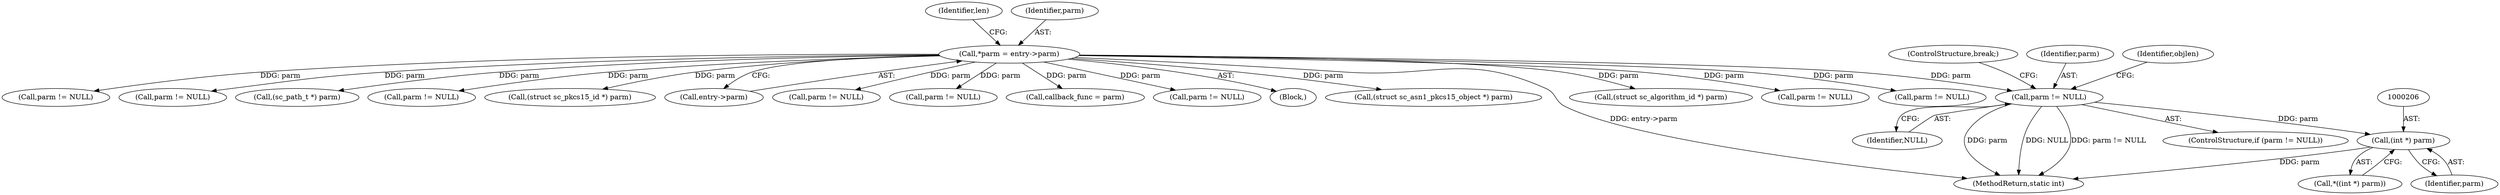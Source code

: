 digraph "0_OpenSC_a3fc7693f3a035a8a7921cffb98432944bb42740@pointer" {
"1000185" [label="(Call,parm != NULL)"];
"1000110" [label="(Call,*parm = entry->parm)"];
"1000205" [label="(Call,(int *) parm)"];
"1000204" [label="(Call,*((int *) parm))"];
"1000695" [label="(Call,(struct sc_algorithm_id *) parm)"];
"1000252" [label="(Call,parm != NULL)"];
"1000214" [label="(ControlStructure,break;)"];
"1000452" [label="(Call,parm != NULL)"];
"1000362" [label="(Call,parm != NULL)"];
"1000162" [label="(Call,parm != NULL)"];
"1000618" [label="(Call,(sc_path_t *) parm)"];
"1000536" [label="(Call,parm != NULL)"];
"1000184" [label="(ControlStructure,if (parm != NULL))"];
"1000634" [label="(Call,(struct sc_pkcs15_id *) parm)"];
"1000118" [label="(Identifier,len)"];
"1000112" [label="(Call,entry->parm)"];
"1000218" [label="(Call,parm != NULL)"];
"1000186" [label="(Identifier,parm)"];
"1000521" [label="(Call,parm != NULL)"];
"1000191" [label="(Identifier,objlen)"];
"1000187" [label="(Identifier,NULL)"];
"1000128" [label="(Call,callback_func = parm)"];
"1000111" [label="(Identifier,parm)"];
"1000346" [label="(Call,parm != NULL)"];
"1000108" [label="(Block,)"];
"1000677" [label="(Call,(struct sc_asn1_pkcs15_object *) parm)"];
"1000205" [label="(Call,(int *) parm)"];
"1000207" [label="(Identifier,parm)"];
"1000770" [label="(MethodReturn,static int)"];
"1000185" [label="(Call,parm != NULL)"];
"1000110" [label="(Call,*parm = entry->parm)"];
"1000185" -> "1000184"  [label="AST: "];
"1000185" -> "1000187"  [label="CFG: "];
"1000186" -> "1000185"  [label="AST: "];
"1000187" -> "1000185"  [label="AST: "];
"1000191" -> "1000185"  [label="CFG: "];
"1000214" -> "1000185"  [label="CFG: "];
"1000185" -> "1000770"  [label="DDG: parm"];
"1000185" -> "1000770"  [label="DDG: NULL"];
"1000185" -> "1000770"  [label="DDG: parm != NULL"];
"1000110" -> "1000185"  [label="DDG: parm"];
"1000185" -> "1000205"  [label="DDG: parm"];
"1000110" -> "1000108"  [label="AST: "];
"1000110" -> "1000112"  [label="CFG: "];
"1000111" -> "1000110"  [label="AST: "];
"1000112" -> "1000110"  [label="AST: "];
"1000118" -> "1000110"  [label="CFG: "];
"1000110" -> "1000770"  [label="DDG: entry->parm"];
"1000110" -> "1000128"  [label="DDG: parm"];
"1000110" -> "1000162"  [label="DDG: parm"];
"1000110" -> "1000218"  [label="DDG: parm"];
"1000110" -> "1000252"  [label="DDG: parm"];
"1000110" -> "1000346"  [label="DDG: parm"];
"1000110" -> "1000362"  [label="DDG: parm"];
"1000110" -> "1000452"  [label="DDG: parm"];
"1000110" -> "1000521"  [label="DDG: parm"];
"1000110" -> "1000536"  [label="DDG: parm"];
"1000110" -> "1000618"  [label="DDG: parm"];
"1000110" -> "1000634"  [label="DDG: parm"];
"1000110" -> "1000677"  [label="DDG: parm"];
"1000110" -> "1000695"  [label="DDG: parm"];
"1000205" -> "1000204"  [label="AST: "];
"1000205" -> "1000207"  [label="CFG: "];
"1000206" -> "1000205"  [label="AST: "];
"1000207" -> "1000205"  [label="AST: "];
"1000204" -> "1000205"  [label="CFG: "];
"1000205" -> "1000770"  [label="DDG: parm"];
}
